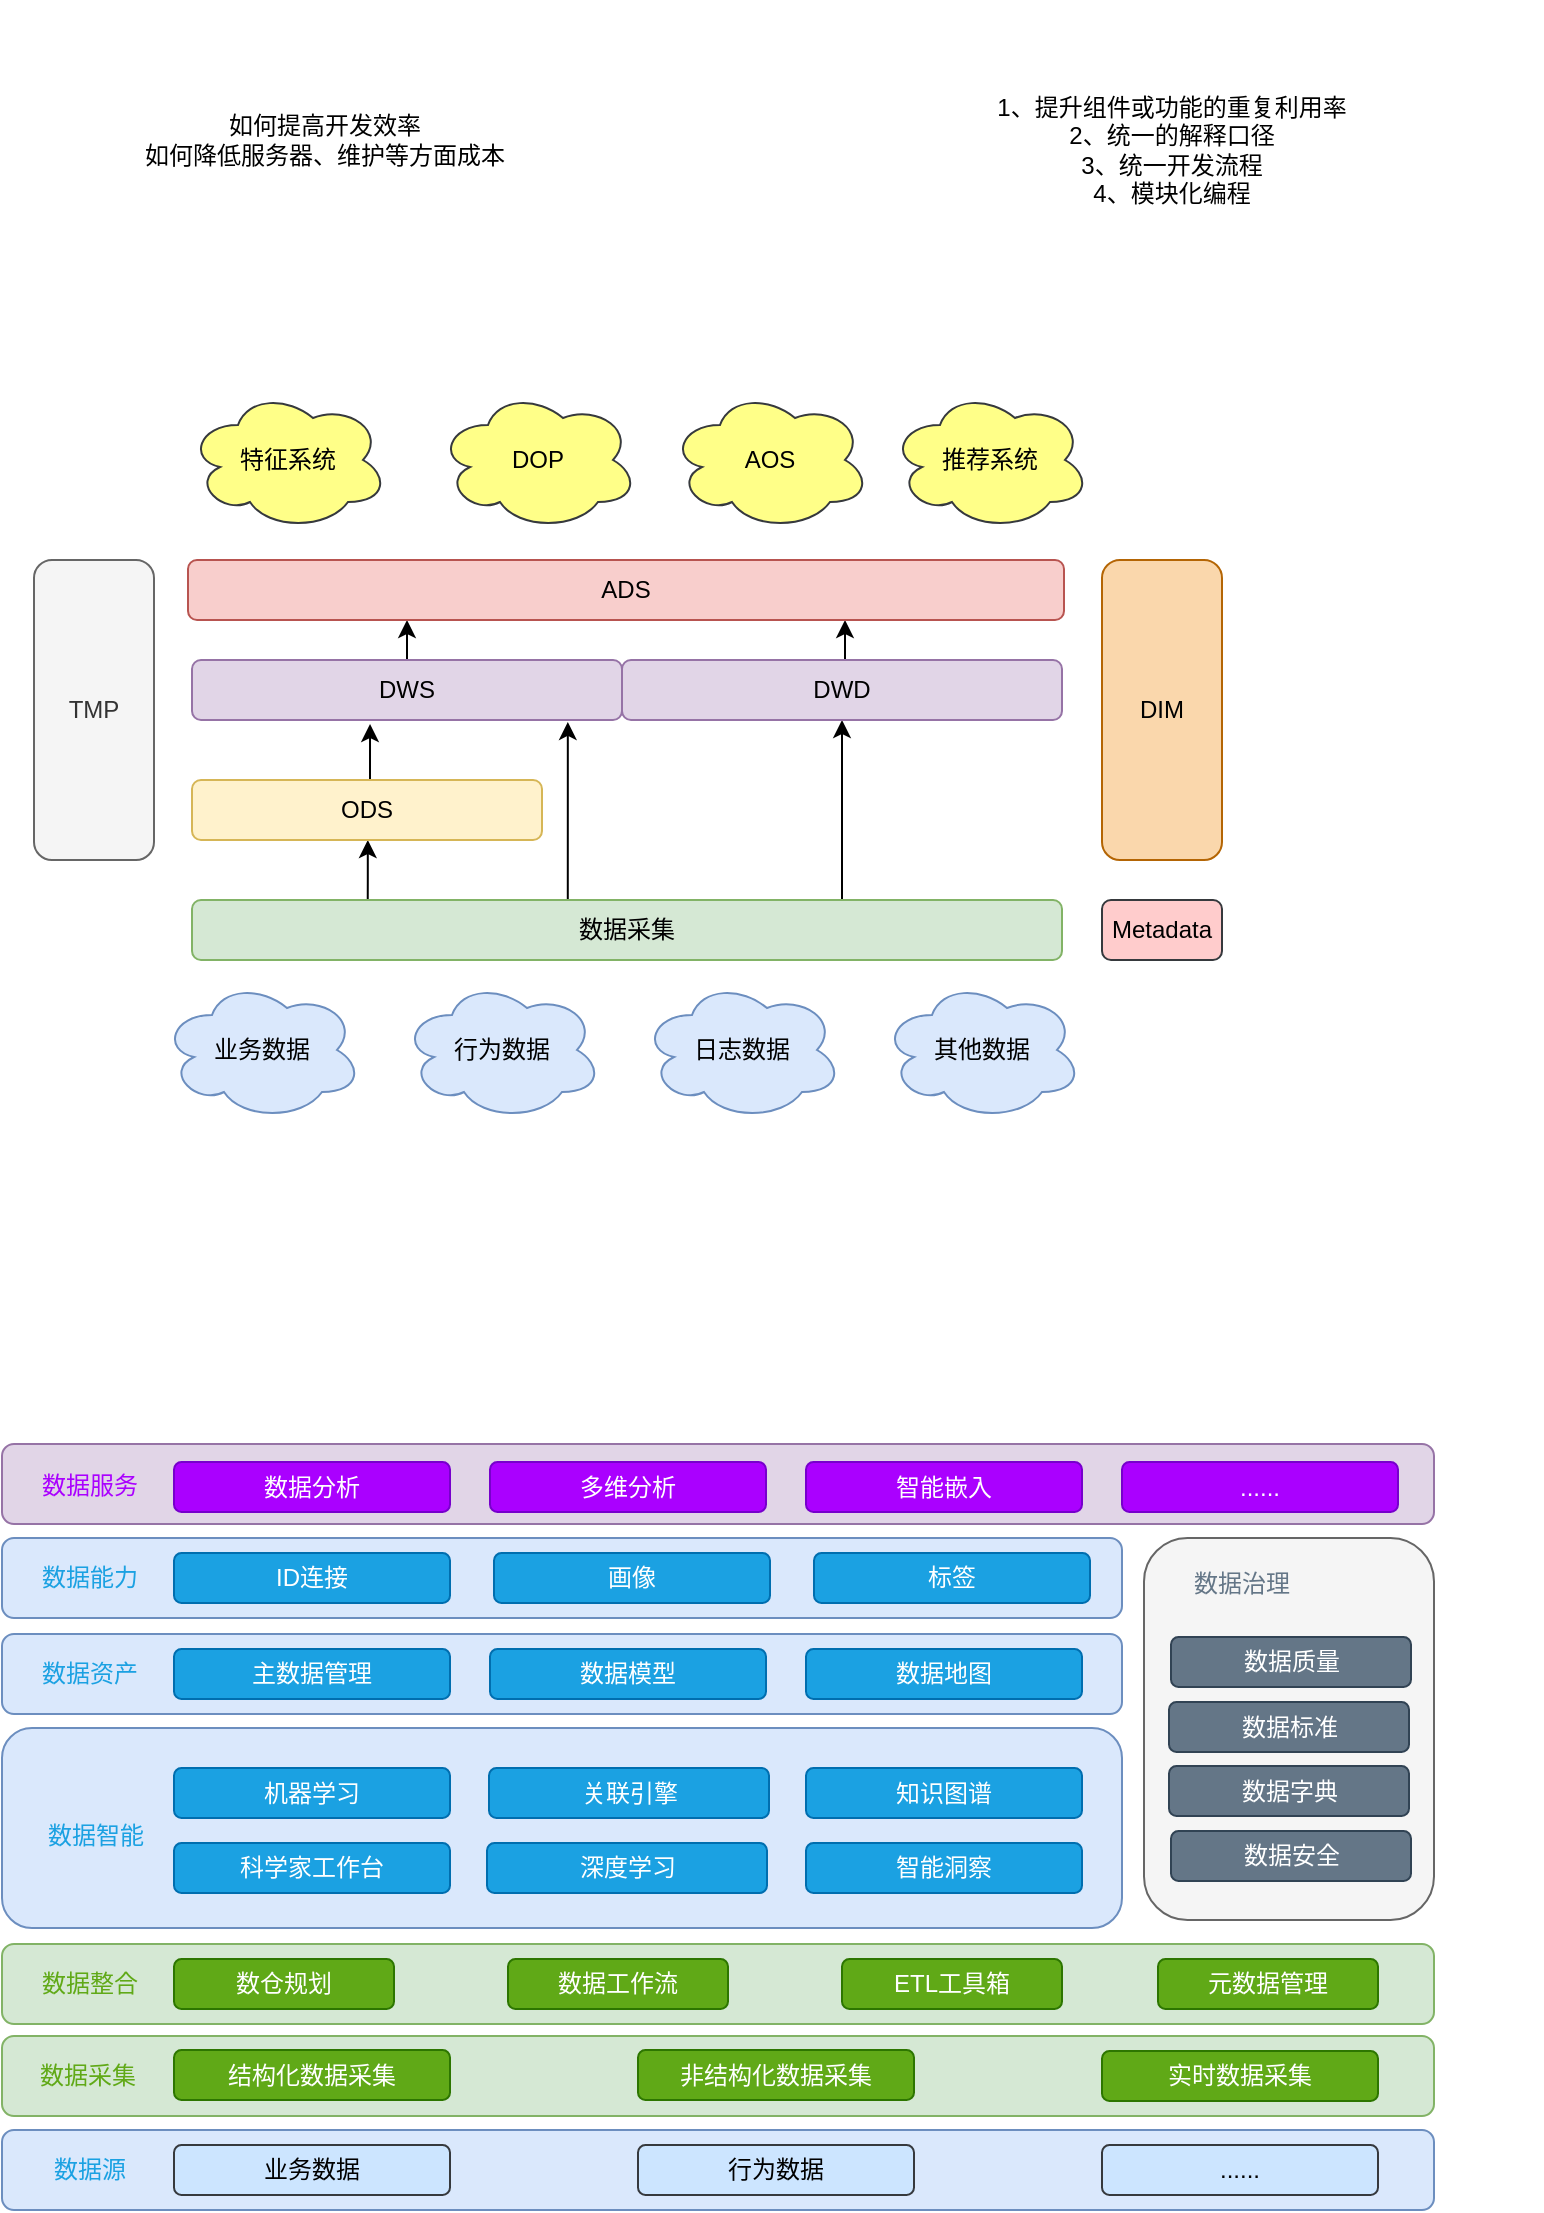 <mxfile version="11.3.0" type="device" pages="5"><diagram id="6c3qtAD3BgHvBslGEwWX" name="数据架构"><mxGraphModel dx="946" dy="680" grid="1" gridSize="10" guides="1" tooltips="1" connect="1" arrows="1" fold="1" page="1" pageScale="1" pageWidth="827" pageHeight="1169" math="0" shadow="0"><root><mxCell id="0"/><mxCell id="1" parent="0"/><mxCell id="enXeZuUhlpgnnDHFtkpP-1" value="业务数据" style="ellipse;shape=cloud;whiteSpace=wrap;html=1;fillColor=#dae8fc;strokeColor=#6c8ebf;" parent="1" vertex="1"><mxGeometry x="110" y="520" width="100" height="70" as="geometry"/></mxCell><mxCell id="enXeZuUhlpgnnDHFtkpP-2" value="行为数据" style="ellipse;shape=cloud;whiteSpace=wrap;html=1;fillColor=#dae8fc;strokeColor=#6c8ebf;" parent="1" vertex="1"><mxGeometry x="230" y="520" width="100" height="70" as="geometry"/></mxCell><mxCell id="enXeZuUhlpgnnDHFtkpP-3" value="日志数据" style="ellipse;shape=cloud;whiteSpace=wrap;html=1;fillColor=#dae8fc;strokeColor=#6c8ebf;" parent="1" vertex="1"><mxGeometry x="350" y="520" width="100" height="70" as="geometry"/></mxCell><mxCell id="enXeZuUhlpgnnDHFtkpP-4" value="其他数据" style="ellipse;shape=cloud;whiteSpace=wrap;html=1;fillColor=#dae8fc;strokeColor=#6c8ebf;" parent="1" vertex="1"><mxGeometry x="470" y="520" width="100" height="70" as="geometry"/></mxCell><mxCell id="enXeZuUhlpgnnDHFtkpP-12" style="edgeStyle=orthogonalEdgeStyle;rounded=0;orthogonalLoop=1;jettySize=auto;html=1;exitX=0.202;exitY=0;exitDx=0;exitDy=0;exitPerimeter=0;" parent="1" source="enXeZuUhlpgnnDHFtkpP-6" target="enXeZuUhlpgnnDHFtkpP-8" edge="1"><mxGeometry relative="1" as="geometry"><Array as="points"><mxPoint x="213" y="470"/><mxPoint x="213" y="470"/></Array></mxGeometry></mxCell><mxCell id="enXeZuUhlpgnnDHFtkpP-13" style="edgeStyle=orthogonalEdgeStyle;rounded=0;orthogonalLoop=1;jettySize=auto;html=1;exitX=0.5;exitY=0;exitDx=0;exitDy=0;entryX=0.874;entryY=1.033;entryDx=0;entryDy=0;entryPerimeter=0;" parent="1" source="enXeZuUhlpgnnDHFtkpP-6" target="enXeZuUhlpgnnDHFtkpP-9" edge="1"><mxGeometry relative="1" as="geometry"><Array as="points"><mxPoint x="313" y="480"/></Array></mxGeometry></mxCell><mxCell id="enXeZuUhlpgnnDHFtkpP-14" style="edgeStyle=orthogonalEdgeStyle;rounded=0;orthogonalLoop=1;jettySize=auto;html=1;exitX=0.75;exitY=0;exitDx=0;exitDy=0;entryX=0.5;entryY=1;entryDx=0;entryDy=0;" parent="1" source="enXeZuUhlpgnnDHFtkpP-6" target="enXeZuUhlpgnnDHFtkpP-10" edge="1"><mxGeometry relative="1" as="geometry"><Array as="points"><mxPoint x="450" y="480"/></Array></mxGeometry></mxCell><mxCell id="enXeZuUhlpgnnDHFtkpP-6" value="数据采集" style="rounded=1;whiteSpace=wrap;html=1;fillColor=#d5e8d4;strokeColor=#82b366;" parent="1" vertex="1"><mxGeometry x="125" y="480" width="435" height="30" as="geometry"/></mxCell><mxCell id="enXeZuUhlpgnnDHFtkpP-18" style="edgeStyle=orthogonalEdgeStyle;rounded=0;orthogonalLoop=1;jettySize=auto;html=1;exitX=0.5;exitY=0;exitDx=0;exitDy=0;entryX=0.414;entryY=1.067;entryDx=0;entryDy=0;entryPerimeter=0;" parent="1" source="enXeZuUhlpgnnDHFtkpP-8" target="enXeZuUhlpgnnDHFtkpP-9" edge="1"><mxGeometry relative="1" as="geometry"/></mxCell><mxCell id="enXeZuUhlpgnnDHFtkpP-8" value="ODS" style="rounded=1;whiteSpace=wrap;html=1;fillColor=#fff2cc;strokeColor=#d6b656;" parent="1" vertex="1"><mxGeometry x="125" y="420" width="175" height="30" as="geometry"/></mxCell><mxCell id="enXeZuUhlpgnnDHFtkpP-16" style="edgeStyle=orthogonalEdgeStyle;rounded=0;orthogonalLoop=1;jettySize=auto;html=1;exitX=0.5;exitY=0;exitDx=0;exitDy=0;entryX=0.25;entryY=1;entryDx=0;entryDy=0;" parent="1" source="enXeZuUhlpgnnDHFtkpP-9" target="enXeZuUhlpgnnDHFtkpP-15" edge="1"><mxGeometry relative="1" as="geometry"/></mxCell><mxCell id="enXeZuUhlpgnnDHFtkpP-9" value="DWS" style="rounded=1;whiteSpace=wrap;html=1;fillColor=#e1d5e7;strokeColor=#9673a6;" parent="1" vertex="1"><mxGeometry x="125" y="360" width="215" height="30" as="geometry"/></mxCell><mxCell id="enXeZuUhlpgnnDHFtkpP-17" style="edgeStyle=orthogonalEdgeStyle;rounded=0;orthogonalLoop=1;jettySize=auto;html=1;exitX=0.5;exitY=0;exitDx=0;exitDy=0;entryX=0.75;entryY=1;entryDx=0;entryDy=0;" parent="1" source="enXeZuUhlpgnnDHFtkpP-10" target="enXeZuUhlpgnnDHFtkpP-15" edge="1"><mxGeometry relative="1" as="geometry"/></mxCell><mxCell id="enXeZuUhlpgnnDHFtkpP-10" value="DWD" style="rounded=1;whiteSpace=wrap;html=1;fillColor=#e1d5e7;strokeColor=#9673a6;" parent="1" vertex="1"><mxGeometry x="340" y="360" width="220" height="30" as="geometry"/></mxCell><mxCell id="enXeZuUhlpgnnDHFtkpP-15" value="ADS" style="rounded=1;whiteSpace=wrap;html=1;fillColor=#f8cecc;strokeColor=#b85450;" parent="1" vertex="1"><mxGeometry x="123" y="310" width="438" height="30" as="geometry"/></mxCell><mxCell id="enXeZuUhlpgnnDHFtkpP-20" value="TMP" style="rounded=1;whiteSpace=wrap;html=1;fillColor=#f5f5f5;strokeColor=#666666;fontColor=#333333;" parent="1" vertex="1"><mxGeometry x="46" y="310" width="60" height="150" as="geometry"/></mxCell><mxCell id="enXeZuUhlpgnnDHFtkpP-21" value="DIM" style="rounded=1;whiteSpace=wrap;html=1;fillColor=#fad7ac;strokeColor=#b46504;" parent="1" vertex="1"><mxGeometry x="580" y="310" width="60" height="150" as="geometry"/></mxCell><mxCell id="enXeZuUhlpgnnDHFtkpP-23" value="Metadata" style="rounded=1;whiteSpace=wrap;html=1;fillColor=#ffcccc;strokeColor=#36393d;" parent="1" vertex="1"><mxGeometry x="580" y="480" width="60" height="30" as="geometry"/></mxCell><mxCell id="enXeZuUhlpgnnDHFtkpP-24" value="" style="rounded=1;whiteSpace=wrap;html=1;fillColor=#dae8fc;strokeColor=#6c8ebf;" parent="1" vertex="1"><mxGeometry x="30" y="1095" width="716" height="40" as="geometry"/></mxCell><mxCell id="enXeZuUhlpgnnDHFtkpP-25" value="业务数据" style="rounded=1;whiteSpace=wrap;html=1;fillColor=#cce5ff;strokeColor=#36393d;" parent="1" vertex="1"><mxGeometry x="116" y="1102.5" width="138" height="25" as="geometry"/></mxCell><mxCell id="enXeZuUhlpgnnDHFtkpP-26" value="行为数据" style="rounded=1;whiteSpace=wrap;html=1;fillColor=#cce5ff;strokeColor=#36393d;" parent="1" vertex="1"><mxGeometry x="348" y="1102.5" width="138" height="25" as="geometry"/></mxCell><mxCell id="enXeZuUhlpgnnDHFtkpP-27" value="......" style="rounded=1;whiteSpace=wrap;html=1;fillColor=#cce5ff;strokeColor=#36393d;" parent="1" vertex="1"><mxGeometry x="580" y="1102.5" width="138" height="25" as="geometry"/></mxCell><mxCell id="enXeZuUhlpgnnDHFtkpP-28" value="" style="rounded=1;whiteSpace=wrap;html=1;fillColor=#d5e8d4;strokeColor=#82b366;" parent="1" vertex="1"><mxGeometry x="30" y="1048" width="716" height="40" as="geometry"/></mxCell><mxCell id="enXeZuUhlpgnnDHFtkpP-29" value="结构化数据采集" style="rounded=1;whiteSpace=wrap;html=1;fillColor=#60a917;strokeColor=#2D7600;fontColor=#ffffff;" parent="1" vertex="1"><mxGeometry x="116" y="1055" width="138" height="25" as="geometry"/></mxCell><mxCell id="enXeZuUhlpgnnDHFtkpP-30" value="非结构化数据采集" style="rounded=1;whiteSpace=wrap;html=1;fillColor=#60a917;strokeColor=#2D7600;fontColor=#ffffff;" parent="1" vertex="1"><mxGeometry x="348" y="1055" width="138" height="25" as="geometry"/></mxCell><mxCell id="enXeZuUhlpgnnDHFtkpP-31" value="实时数据采集" style="rounded=1;whiteSpace=wrap;html=1;fillColor=#60a917;strokeColor=#2D7600;fontColor=#ffffff;" parent="1" vertex="1"><mxGeometry x="580" y="1055.5" width="138" height="25" as="geometry"/></mxCell><mxCell id="enXeZuUhlpgnnDHFtkpP-32" value="" style="rounded=1;whiteSpace=wrap;html=1;fillColor=#d5e8d4;strokeColor=#82b366;" parent="1" vertex="1"><mxGeometry x="30" y="1002" width="716" height="40" as="geometry"/></mxCell><mxCell id="enXeZuUhlpgnnDHFtkpP-33" value="数仓规划" style="rounded=1;whiteSpace=wrap;html=1;fillColor=#60a917;strokeColor=#2D7600;fontColor=#ffffff;" parent="1" vertex="1"><mxGeometry x="116" y="1009.5" width="110" height="25" as="geometry"/></mxCell><mxCell id="enXeZuUhlpgnnDHFtkpP-34" value="数据工作流" style="rounded=1;whiteSpace=wrap;html=1;fillColor=#60a917;strokeColor=#2D7600;fontColor=#ffffff;" parent="1" vertex="1"><mxGeometry x="283" y="1009.5" width="110" height="25" as="geometry"/></mxCell><mxCell id="enXeZuUhlpgnnDHFtkpP-35" value="ETL工具箱" style="rounded=1;whiteSpace=wrap;html=1;fillColor=#60a917;strokeColor=#2D7600;fontColor=#ffffff;" parent="1" vertex="1"><mxGeometry x="450" y="1009.5" width="110" height="25" as="geometry"/></mxCell><mxCell id="enXeZuUhlpgnnDHFtkpP-36" value="元数据管理" style="rounded=1;whiteSpace=wrap;html=1;fillColor=#60a917;strokeColor=#2D7600;fontColor=#ffffff;" parent="1" vertex="1"><mxGeometry x="608" y="1009.5" width="110" height="25" as="geometry"/></mxCell><mxCell id="enXeZuUhlpgnnDHFtkpP-37" value="" style="rounded=1;whiteSpace=wrap;html=1;fillColor=#dae8fc;strokeColor=#6c8ebf;" parent="1" vertex="1"><mxGeometry x="30" y="894" width="560" height="100" as="geometry"/></mxCell><mxCell id="enXeZuUhlpgnnDHFtkpP-38" value="科学家工作台" style="rounded=1;whiteSpace=wrap;html=1;fillColor=#1ba1e2;strokeColor=#006EAF;fontColor=#ffffff;" parent="1" vertex="1"><mxGeometry x="116" y="951.5" width="138" height="25" as="geometry"/></mxCell><mxCell id="enXeZuUhlpgnnDHFtkpP-39" value="机器学习" style="rounded=1;whiteSpace=wrap;html=1;fillColor=#1ba1e2;strokeColor=#006EAF;fontColor=#ffffff;" parent="1" vertex="1"><mxGeometry x="116" y="914" width="138" height="25" as="geometry"/></mxCell><mxCell id="enXeZuUhlpgnnDHFtkpP-40" value="深度学习" style="rounded=1;whiteSpace=wrap;html=1;fillColor=#1ba1e2;strokeColor=#006EAF;fontColor=#ffffff;" parent="1" vertex="1"><mxGeometry x="272.5" y="951.5" width="140" height="25" as="geometry"/></mxCell><mxCell id="enXeZuUhlpgnnDHFtkpP-41" value="知识图谱" style="rounded=1;whiteSpace=wrap;html=1;fillColor=#1ba1e2;strokeColor=#006EAF;fontColor=#ffffff;" parent="1" vertex="1"><mxGeometry x="432" y="914" width="138" height="25" as="geometry"/></mxCell><mxCell id="enXeZuUhlpgnnDHFtkpP-42" value="关联引擎" style="rounded=1;whiteSpace=wrap;html=1;fillColor=#1ba1e2;strokeColor=#006EAF;fontColor=#ffffff;" parent="1" vertex="1"><mxGeometry x="273.5" y="914" width="140" height="25" as="geometry"/></mxCell><mxCell id="enXeZuUhlpgnnDHFtkpP-43" value="智能洞察" style="rounded=1;whiteSpace=wrap;html=1;fillColor=#1ba1e2;strokeColor=#006EAF;fontColor=#ffffff;" parent="1" vertex="1"><mxGeometry x="432" y="951.5" width="138" height="25" as="geometry"/></mxCell><mxCell id="enXeZuUhlpgnnDHFtkpP-44" value="" style="rounded=1;whiteSpace=wrap;html=1;fillColor=#dae8fc;strokeColor=#6c8ebf;" parent="1" vertex="1"><mxGeometry x="30" y="847" width="560" height="40" as="geometry"/></mxCell><mxCell id="enXeZuUhlpgnnDHFtkpP-45" value="主数据管理" style="rounded=1;whiteSpace=wrap;html=1;fillColor=#1ba1e2;strokeColor=#006EAF;fontColor=#ffffff;" parent="1" vertex="1"><mxGeometry x="116" y="854.5" width="138" height="25" as="geometry"/></mxCell><mxCell id="enXeZuUhlpgnnDHFtkpP-46" value="数据模型" style="rounded=1;whiteSpace=wrap;html=1;fillColor=#1ba1e2;strokeColor=#006EAF;fontColor=#ffffff;" parent="1" vertex="1"><mxGeometry x="274" y="854.5" width="138" height="25" as="geometry"/></mxCell><mxCell id="enXeZuUhlpgnnDHFtkpP-47" value="数据地图" style="rounded=1;whiteSpace=wrap;html=1;fillColor=#1ba1e2;strokeColor=#006EAF;fontColor=#ffffff;" parent="1" vertex="1"><mxGeometry x="432" y="854.5" width="138" height="25" as="geometry"/></mxCell><mxCell id="enXeZuUhlpgnnDHFtkpP-48" value="" style="rounded=1;whiteSpace=wrap;html=1;fillColor=#dae8fc;strokeColor=#6c8ebf;" parent="1" vertex="1"><mxGeometry x="30" y="799" width="560" height="40" as="geometry"/></mxCell><mxCell id="enXeZuUhlpgnnDHFtkpP-49" value="ID连接" style="rounded=1;whiteSpace=wrap;html=1;fillColor=#1ba1e2;strokeColor=#006EAF;fontColor=#ffffff;" parent="1" vertex="1"><mxGeometry x="116" y="806.5" width="138" height="25" as="geometry"/></mxCell><mxCell id="enXeZuUhlpgnnDHFtkpP-50" value="画像" style="rounded=1;whiteSpace=wrap;html=1;fillColor=#1ba1e2;strokeColor=#006EAF;fontColor=#ffffff;" parent="1" vertex="1"><mxGeometry x="276" y="806.5" width="138" height="25" as="geometry"/></mxCell><mxCell id="enXeZuUhlpgnnDHFtkpP-51" value="标签" style="rounded=1;whiteSpace=wrap;html=1;fillColor=#1ba1e2;strokeColor=#006EAF;fontColor=#ffffff;" parent="1" vertex="1"><mxGeometry x="436" y="806.5" width="138" height="25" as="geometry"/></mxCell><mxCell id="enXeZuUhlpgnnDHFtkpP-52" value="" style="rounded=1;whiteSpace=wrap;html=1;fillColor=#e1d5e7;strokeColor=#9673a6;" parent="1" vertex="1"><mxGeometry x="30" y="752" width="716" height="40" as="geometry"/></mxCell><mxCell id="enXeZuUhlpgnnDHFtkpP-53" value="数据分析" style="rounded=1;whiteSpace=wrap;html=1;fillColor=#aa00ff;strokeColor=#7700CC;fontColor=#ffffff;" parent="1" vertex="1"><mxGeometry x="116" y="761" width="138" height="25" as="geometry"/></mxCell><mxCell id="enXeZuUhlpgnnDHFtkpP-54" value="多维分析" style="rounded=1;whiteSpace=wrap;html=1;fillColor=#aa00ff;strokeColor=#7700CC;fontColor=#ffffff;" parent="1" vertex="1"><mxGeometry x="274" y="761" width="138" height="25" as="geometry"/></mxCell><mxCell id="enXeZuUhlpgnnDHFtkpP-55" value="智能嵌入" style="rounded=1;whiteSpace=wrap;html=1;fillColor=#aa00ff;strokeColor=#7700CC;fontColor=#ffffff;" parent="1" vertex="1"><mxGeometry x="432" y="761" width="138" height="25" as="geometry"/></mxCell><mxCell id="enXeZuUhlpgnnDHFtkpP-56" value="......" style="rounded=1;whiteSpace=wrap;html=1;fillColor=#aa00ff;strokeColor=#7700CC;fontColor=#ffffff;" parent="1" vertex="1"><mxGeometry x="590" y="761" width="138" height="25" as="geometry"/></mxCell><mxCell id="enXeZuUhlpgnnDHFtkpP-57" value="" style="rounded=1;whiteSpace=wrap;html=1;fillColor=#f5f5f5;strokeColor=#666666;fontColor=#333333;" parent="1" vertex="1"><mxGeometry x="601" y="799" width="145" height="191" as="geometry"/></mxCell><mxCell id="enXeZuUhlpgnnDHFtkpP-58" value="数据质量" style="rounded=1;whiteSpace=wrap;html=1;fillColor=#647687;strokeColor=#314354;fontColor=#ffffff;" parent="1" vertex="1"><mxGeometry x="614.5" y="848.5" width="120" height="25" as="geometry"/></mxCell><mxCell id="enXeZuUhlpgnnDHFtkpP-59" value="数据标准" style="rounded=1;whiteSpace=wrap;html=1;fillColor=#647687;strokeColor=#314354;fontColor=#ffffff;" parent="1" vertex="1"><mxGeometry x="613.5" y="881" width="120" height="25" as="geometry"/></mxCell><mxCell id="enXeZuUhlpgnnDHFtkpP-60" value="数据字典" style="rounded=1;whiteSpace=wrap;html=1;fillColor=#647687;strokeColor=#314354;fontColor=#ffffff;" parent="1" vertex="1"><mxGeometry x="613.5" y="913" width="120" height="25" as="geometry"/></mxCell><mxCell id="enXeZuUhlpgnnDHFtkpP-61" value="数据安全" style="rounded=1;whiteSpace=wrap;html=1;fillColor=#647687;strokeColor=#314354;fontColor=#ffffff;" parent="1" vertex="1"><mxGeometry x="614.5" y="945.5" width="120" height="25" as="geometry"/></mxCell><mxCell id="enXeZuUhlpgnnDHFtkpP-62" value="数据源" style="text;html=1;strokeColor=none;fillColor=none;align=center;verticalAlign=middle;whiteSpace=wrap;rounded=0;fontColor=#1BA1E2;" parent="1" vertex="1"><mxGeometry x="44" y="1105" width="60" height="20" as="geometry"/></mxCell><mxCell id="enXeZuUhlpgnnDHFtkpP-63" value="数据采集" style="text;html=1;strokeColor=none;fillColor=none;align=center;verticalAlign=middle;whiteSpace=wrap;rounded=0;fontColor=#60A917;" parent="1" vertex="1"><mxGeometry x="43" y="1058" width="60" height="20" as="geometry"/></mxCell><mxCell id="enXeZuUhlpgnnDHFtkpP-64" value="数据整合" style="text;html=1;strokeColor=none;fillColor=none;align=center;verticalAlign=middle;whiteSpace=wrap;rounded=0;fontColor=#60A917;" parent="1" vertex="1"><mxGeometry x="44" y="1012" width="60" height="20" as="geometry"/></mxCell><mxCell id="enXeZuUhlpgnnDHFtkpP-65" value="数据智能" style="text;html=1;strokeColor=none;fillColor=none;align=center;verticalAlign=middle;whiteSpace=wrap;rounded=0;fontColor=#1BA1E2;" parent="1" vertex="1"><mxGeometry x="46.5" y="938" width="60" height="20" as="geometry"/></mxCell><mxCell id="enXeZuUhlpgnnDHFtkpP-67" value="数据资产" style="text;html=1;strokeColor=none;fillColor=none;align=center;verticalAlign=middle;whiteSpace=wrap;rounded=0;fontColor=#1BA1E2;" parent="1" vertex="1"><mxGeometry x="44" y="857" width="60" height="20" as="geometry"/></mxCell><mxCell id="enXeZuUhlpgnnDHFtkpP-68" value="数据能力" style="text;html=1;strokeColor=none;fillColor=none;align=center;verticalAlign=middle;whiteSpace=wrap;rounded=0;fontColor=#1BA1E2;" parent="1" vertex="1"><mxGeometry x="44" y="809" width="60" height="20" as="geometry"/></mxCell><mxCell id="enXeZuUhlpgnnDHFtkpP-69" value="数据服务" style="text;html=1;strokeColor=none;fillColor=none;align=center;verticalAlign=middle;whiteSpace=wrap;rounded=0;fontColor=#AA00FF;" parent="1" vertex="1"><mxGeometry x="44" y="763" width="60" height="20" as="geometry"/></mxCell><mxCell id="enXeZuUhlpgnnDHFtkpP-70" value="数据治理" style="text;html=1;strokeColor=none;fillColor=none;align=center;verticalAlign=middle;whiteSpace=wrap;rounded=0;fontColor=#647687;" parent="1" vertex="1"><mxGeometry x="620" y="811.5" width="60" height="20" as="geometry"/></mxCell><mxCell id="EEf_a2k_hWwNbXC3I6LX-2" value="如何提高开发效率&lt;br&gt;如何降低服务器、维护等方面成本" style="text;html=1;strokeColor=none;fillColor=none;align=center;verticalAlign=middle;whiteSpace=wrap;rounded=0;" parent="1" vertex="1"><mxGeometry x="33" y="30" width="317" height="140" as="geometry"/></mxCell><mxCell id="EEf_a2k_hWwNbXC3I6LX-3" value="1、提升组件或功能的重复利用率&lt;br&gt;2、统一的解释口径&lt;br&gt;3、统一开发流程&lt;br&gt;4、模块化编程" style="text;html=1;strokeColor=none;fillColor=none;align=center;verticalAlign=middle;whiteSpace=wrap;rounded=0;" parent="1" vertex="1"><mxGeometry x="430" y="30" width="370" height="150" as="geometry"/></mxCell><mxCell id="OlYZdz8Wz3TIodsBEctM-2" value="特征系统" style="ellipse;shape=cloud;whiteSpace=wrap;html=1;fillColor=#ffff88;strokeColor=#36393d;" vertex="1" parent="1"><mxGeometry x="123" y="225" width="100" height="70" as="geometry"/></mxCell><mxCell id="OlYZdz8Wz3TIodsBEctM-3" value="DOP" style="ellipse;shape=cloud;whiteSpace=wrap;html=1;fillColor=#ffff88;strokeColor=#36393d;" vertex="1" parent="1"><mxGeometry x="248" y="225" width="100" height="70" as="geometry"/></mxCell><mxCell id="OlYZdz8Wz3TIodsBEctM-4" value="AOS" style="ellipse;shape=cloud;whiteSpace=wrap;html=1;fillColor=#ffff88;strokeColor=#36393d;" vertex="1" parent="1"><mxGeometry x="364" y="225" width="100" height="70" as="geometry"/></mxCell><mxCell id="OlYZdz8Wz3TIodsBEctM-5" value="推荐系统" style="ellipse;shape=cloud;whiteSpace=wrap;html=1;fillColor=#ffff88;strokeColor=#36393d;" vertex="1" parent="1"><mxGeometry x="474" y="225" width="100" height="70" as="geometry"/></mxCell></root></mxGraphModel></diagram><diagram id="DnPve-PlUpeB-wy_XYmV" name="产品架构"><mxGraphModel dx="946" dy="680" grid="1" gridSize="10" guides="1" tooltips="1" connect="1" arrows="1" fold="1" page="1" pageScale="1" pageWidth="827" pageHeight="1169" math="0" shadow="0"><root><mxCell id="7_oJxo0-LSlT3xbzhNPI-0"/><mxCell id="7_oJxo0-LSlT3xbzhNPI-1" parent="7_oJxo0-LSlT3xbzhNPI-0"/><mxCell id="7_oJxo0-LSlT3xbzhNPI-2" value="" style="rounded=1;whiteSpace=wrap;html=1;" parent="7_oJxo0-LSlT3xbzhNPI-1" vertex="1"><mxGeometry x="80" y="430" width="530" height="80" as="geometry"/></mxCell><mxCell id="7_oJxo0-LSlT3xbzhNPI-3" value="资源管理" style="rounded=1;whiteSpace=wrap;html=1;fillColor=#dae8fc;strokeColor=#6c8ebf;" parent="7_oJxo0-LSlT3xbzhNPI-1" vertex="1"><mxGeometry x="192.5" y="450" width="100" height="40" as="geometry"/></mxCell><mxCell id="7_oJxo0-LSlT3xbzhNPI-4" value="数据源管理" style="rounded=1;whiteSpace=wrap;html=1;fillColor=#dae8fc;strokeColor=#6c8ebf;" parent="7_oJxo0-LSlT3xbzhNPI-1" vertex="1"><mxGeometry x="307.5" y="450" width="100" height="40" as="geometry"/></mxCell><mxCell id="7_oJxo0-LSlT3xbzhNPI-5" value="" style="rounded=1;whiteSpace=wrap;html=1;" parent="7_oJxo0-LSlT3xbzhNPI-1" vertex="1"><mxGeometry x="80" y="340" width="530" height="80" as="geometry"/></mxCell><mxCell id="7_oJxo0-LSlT3xbzhNPI-6" value="数据交换" style="rounded=1;whiteSpace=wrap;html=1;fillColor=#dae8fc;strokeColor=#6c8ebf;" parent="7_oJxo0-LSlT3xbzhNPI-1" vertex="1"><mxGeometry x="130" y="360" width="100" height="40" as="geometry"/></mxCell><mxCell id="7_oJxo0-LSlT3xbzhNPI-7" value="离线开发" style="rounded=1;whiteSpace=wrap;html=1;fillColor=#dae8fc;strokeColor=#6c8ebf;" parent="7_oJxo0-LSlT3xbzhNPI-1" vertex="1"><mxGeometry x="245" y="360" width="100" height="40" as="geometry"/></mxCell><mxCell id="7_oJxo0-LSlT3xbzhNPI-8" value="实时开发" style="rounded=1;whiteSpace=wrap;html=1;fillColor=#dae8fc;strokeColor=#6c8ebf;" parent="7_oJxo0-LSlT3xbzhNPI-1" vertex="1"><mxGeometry x="363" y="360" width="100" height="40" as="geometry"/></mxCell><mxCell id="7_oJxo0-LSlT3xbzhNPI-9" value="算法开发" style="rounded=1;whiteSpace=wrap;html=1;fillColor=#dae8fc;strokeColor=#6c8ebf;" parent="7_oJxo0-LSlT3xbzhNPI-1" vertex="1"><mxGeometry x="481" y="360" width="100" height="40" as="geometry"/></mxCell><mxCell id="7_oJxo0-LSlT3xbzhNPI-10" value="" style="rounded=1;whiteSpace=wrap;html=1;" parent="7_oJxo0-LSlT3xbzhNPI-1" vertex="1"><mxGeometry x="80" y="250" width="530" height="80" as="geometry"/></mxCell><mxCell id="7_oJxo0-LSlT3xbzhNPI-11" value="元数据管理" style="rounded=1;whiteSpace=wrap;html=1;fillColor=#dae8fc;strokeColor=#6c8ebf;" parent="7_oJxo0-LSlT3xbzhNPI-1" vertex="1"><mxGeometry x="120" y="270" width="80" height="40" as="geometry"/></mxCell><mxCell id="7_oJxo0-LSlT3xbzhNPI-12" value="数据标准" style="rounded=1;whiteSpace=wrap;html=1;fillColor=#dae8fc;strokeColor=#6c8ebf;" parent="7_oJxo0-LSlT3xbzhNPI-1" vertex="1"><mxGeometry x="210" y="270" width="80" height="40" as="geometry"/></mxCell><mxCell id="7_oJxo0-LSlT3xbzhNPI-13" value="数据库表管理" style="rounded=1;whiteSpace=wrap;html=1;fillColor=#dae8fc;strokeColor=#6c8ebf;" parent="7_oJxo0-LSlT3xbzhNPI-1" vertex="1"><mxGeometry x="300" y="270" width="80" height="40" as="geometry"/></mxCell><mxCell id="7_oJxo0-LSlT3xbzhNPI-14" value="" style="rounded=1;whiteSpace=wrap;html=1;" parent="7_oJxo0-LSlT3xbzhNPI-1" vertex="1"><mxGeometry x="80" y="160" width="530" height="80" as="geometry"/></mxCell><mxCell id="7_oJxo0-LSlT3xbzhNPI-15" value="分析服务" style="rounded=1;whiteSpace=wrap;html=1;fillColor=#dae8fc;strokeColor=#6c8ebf;" parent="7_oJxo0-LSlT3xbzhNPI-1" vertex="1"><mxGeometry x="120" y="180" width="80" height="40" as="geometry"/></mxCell><mxCell id="7_oJxo0-LSlT3xbzhNPI-16" value="查询服务" style="rounded=1;whiteSpace=wrap;html=1;fillColor=#dae8fc;strokeColor=#6c8ebf;" parent="7_oJxo0-LSlT3xbzhNPI-1" vertex="1"><mxGeometry x="210" y="180" width="80" height="40" as="geometry"/></mxCell><mxCell id="7_oJxo0-LSlT3xbzhNPI-17" value="BI服务" style="rounded=1;whiteSpace=wrap;html=1;fillColor=#dae8fc;strokeColor=#6c8ebf;" parent="7_oJxo0-LSlT3xbzhNPI-1" vertex="1"><mxGeometry x="300" y="180" width="80" height="40" as="geometry"/></mxCell><mxCell id="7_oJxo0-LSlT3xbzhNPI-18" value="广告服务" style="rounded=1;whiteSpace=wrap;html=1;fillColor=#dae8fc;strokeColor=#6c8ebf;" parent="7_oJxo0-LSlT3xbzhNPI-1" vertex="1"><mxGeometry x="400" y="180" width="80" height="40" as="geometry"/></mxCell><mxCell id="7_oJxo0-LSlT3xbzhNPI-19" value="推荐服务" style="rounded=1;whiteSpace=wrap;html=1;fillColor=#dae8fc;strokeColor=#6c8ebf;" parent="7_oJxo0-LSlT3xbzhNPI-1" vertex="1"><mxGeometry x="500" y="180" width="80" height="40" as="geometry"/></mxCell><mxCell id="7_oJxo0-LSlT3xbzhNPI-20" value="基础服务" style="text;html=1;strokeColor=none;fillColor=none;align=center;verticalAlign=middle;whiteSpace=wrap;rounded=0;" parent="7_oJxo0-LSlT3xbzhNPI-1" vertex="1"><mxGeometry x="90" y="440" width="60" height="20" as="geometry"/></mxCell><mxCell id="7_oJxo0-LSlT3xbzhNPI-21" value="数据开发" style="text;html=1;strokeColor=none;fillColor=none;align=center;verticalAlign=middle;whiteSpace=wrap;rounded=0;" parent="7_oJxo0-LSlT3xbzhNPI-1" vertex="1"><mxGeometry x="90" y="340" width="60" height="20" as="geometry"/></mxCell><mxCell id="7_oJxo0-LSlT3xbzhNPI-22" value="资产管理" style="text;html=1;strokeColor=none;fillColor=none;align=center;verticalAlign=middle;whiteSpace=wrap;rounded=0;" parent="7_oJxo0-LSlT3xbzhNPI-1" vertex="1"><mxGeometry x="90" y="260" width="60" height="20" as="geometry"/></mxCell><mxCell id="7_oJxo0-LSlT3xbzhNPI-23" value="服务中心" style="text;html=1;strokeColor=none;fillColor=none;align=center;verticalAlign=middle;whiteSpace=wrap;rounded=0;" parent="7_oJxo0-LSlT3xbzhNPI-1" vertex="1"><mxGeometry x="90" y="170" width="60" height="20" as="geometry"/></mxCell><mxCell id="7_oJxo0-LSlT3xbzhNPI-24" value="" style="rounded=1;whiteSpace=wrap;html=1;" parent="7_oJxo0-LSlT3xbzhNPI-1" vertex="1"><mxGeometry x="80" y="70" width="530" height="80" as="geometry"/></mxCell><mxCell id="7_oJxo0-LSlT3xbzhNPI-25" value="DOP" style="rounded=1;whiteSpace=wrap;html=1;fillColor=#dae8fc;strokeColor=#6c8ebf;" parent="7_oJxo0-LSlT3xbzhNPI-1" vertex="1"><mxGeometry x="112.5" y="90" width="80" height="40" as="geometry"/></mxCell><mxCell id="7_oJxo0-LSlT3xbzhNPI-26" value="观天台" style="rounded=1;whiteSpace=wrap;html=1;fillColor=#dae8fc;strokeColor=#6c8ebf;" parent="7_oJxo0-LSlT3xbzhNPI-1" vertex="1"><mxGeometry x="205" y="90" width="80" height="40" as="geometry"/></mxCell><mxCell id="7_oJxo0-LSlT3xbzhNPI-27" value="特征系统" style="rounded=1;whiteSpace=wrap;html=1;fillColor=#dae8fc;strokeColor=#6c8ebf;" parent="7_oJxo0-LSlT3xbzhNPI-1" vertex="1"><mxGeometry x="297.5" y="90" width="80" height="40" as="geometry"/></mxCell><mxCell id="7_oJxo0-LSlT3xbzhNPI-28" value="推荐系统" style="rounded=1;whiteSpace=wrap;html=1;fillColor=#dae8fc;strokeColor=#6c8ebf;" parent="7_oJxo0-LSlT3xbzhNPI-1" vertex="1"><mxGeometry x="390" y="90" width="80" height="40" as="geometry"/></mxCell><mxCell id="7_oJxo0-LSlT3xbzhNPI-29" value="观云亭" style="rounded=1;whiteSpace=wrap;html=1;fillColor=#dae8fc;strokeColor=#6c8ebf;" parent="7_oJxo0-LSlT3xbzhNPI-1" vertex="1"><mxGeometry x="482.5" y="90" width="80" height="40" as="geometry"/></mxCell><mxCell id="7_oJxo0-LSlT3xbzhNPI-30" value="应用中心" style="text;html=1;strokeColor=none;fillColor=none;align=center;verticalAlign=middle;whiteSpace=wrap;rounded=0;" parent="7_oJxo0-LSlT3xbzhNPI-1" vertex="1"><mxGeometry x="82.5" y="70" width="60" height="20" as="geometry"/></mxCell><mxCell id="7_oJxo0-LSlT3xbzhNPI-31" value="" style="rounded=1;whiteSpace=wrap;html=1;" parent="7_oJxo0-LSlT3xbzhNPI-1" vertex="1"><mxGeometry x="620" y="70" width="180" height="440" as="geometry"/></mxCell><mxCell id="7_oJxo0-LSlT3xbzhNPI-32" value="消息中心" style="rounded=1;whiteSpace=wrap;html=1;fillColor=#dae8fc;strokeColor=#6c8ebf;" parent="7_oJxo0-LSlT3xbzhNPI-1" vertex="1"><mxGeometry x="660" y="110" width="100" height="40" as="geometry"/></mxCell><mxCell id="7_oJxo0-LSlT3xbzhNPI-33" value="用户中心" style="rounded=1;whiteSpace=wrap;html=1;fillColor=#dae8fc;strokeColor=#6c8ebf;" parent="7_oJxo0-LSlT3xbzhNPI-1" vertex="1"><mxGeometry x="660" y="170" width="100" height="40" as="geometry"/></mxCell><mxCell id="7_oJxo0-LSlT3xbzhNPI-34" value="权限中心" style="rounded=1;whiteSpace=wrap;html=1;fillColor=#dae8fc;strokeColor=#6c8ebf;" parent="7_oJxo0-LSlT3xbzhNPI-1" vertex="1"><mxGeometry x="660" y="230" width="100" height="40" as="geometry"/></mxCell><mxCell id="7_oJxo0-LSlT3xbzhNPI-35" value="调度中心" style="rounded=1;whiteSpace=wrap;html=1;fillColor=#dae8fc;strokeColor=#6c8ebf;" parent="7_oJxo0-LSlT3xbzhNPI-1" vertex="1"><mxGeometry x="660" y="290" width="100" height="40" as="geometry"/></mxCell><mxCell id="7_oJxo0-LSlT3xbzhNPI-36" value="日志中心" style="rounded=1;whiteSpace=wrap;html=1;fillColor=#dae8fc;strokeColor=#6c8ebf;" parent="7_oJxo0-LSlT3xbzhNPI-1" vertex="1"><mxGeometry x="660" y="350" width="100" height="40" as="geometry"/></mxCell><mxCell id="7_oJxo0-LSlT3xbzhNPI-37" value="组织架构" style="rounded=1;whiteSpace=wrap;html=1;fillColor=#dae8fc;strokeColor=#6c8ebf;" parent="7_oJxo0-LSlT3xbzhNPI-1" vertex="1"><mxGeometry x="660" y="410" width="100" height="40" as="geometry"/></mxCell><mxCell id="7_oJxo0-LSlT3xbzhNPI-38" value="平台通用管理" style="text;html=1;strokeColor=none;fillColor=none;align=center;verticalAlign=middle;whiteSpace=wrap;rounded=0;" parent="7_oJxo0-LSlT3xbzhNPI-1" vertex="1"><mxGeometry x="640" y="80" width="90" height="20" as="geometry"/></mxCell><mxCell id="8U0XPy5N4U1hxFNdKw2c-0" value="行为监控" style="rounded=1;whiteSpace=wrap;html=1;fillColor=#dae8fc;strokeColor=#6c8ebf;" parent="7_oJxo0-LSlT3xbzhNPI-1" vertex="1"><mxGeometry x="442.5" y="50" width="80" height="40" as="geometry"/></mxCell><mxCell id="8U0XPy5N4U1hxFNdKw2c-1" value="行为监控：商品A突然流量特别大" style="text;html=1;strokeColor=none;fillColor=none;align=center;verticalAlign=middle;whiteSpace=wrap;rounded=0;" parent="7_oJxo0-LSlT3xbzhNPI-1" vertex="1"><mxGeometry x="120" y="520" width="280" height="36" as="geometry"/></mxCell><mxCell id="d8jewXk7EdiKEo0CP75e-34" value="" style="group;fillColor=#FFFFFF;" parent="7_oJxo0-LSlT3xbzhNPI-1" vertex="1" connectable="0"><mxGeometry x="10.5" y="760" width="795" height="340" as="geometry"/></mxCell><mxCell id="d8jewXk7EdiKEo0CP75e-32" value="" style="rounded=0;whiteSpace=wrap;html=1;dashed=1;fillColor=#FAF7DD;strokeColor=#FEC764;" parent="d8jewXk7EdiKEo0CP75e-34" vertex="1"><mxGeometry x="645" width="150" height="340" as="geometry"/></mxCell><mxCell id="d8jewXk7EdiKEo0CP75e-0" value="结构化数据&lt;br&gt;RDBMS" style="rounded=0;whiteSpace=wrap;html=1;fillColor=#9ed29a;strokeColor=none;fontColor=#FFFFFF;" parent="d8jewXk7EdiKEo0CP75e-34" vertex="1"><mxGeometry x="120" y="285" width="160" height="40" as="geometry"/></mxCell><mxCell id="d8jewXk7EdiKEo0CP75e-1" value="非结构化数据&lt;br&gt;日志数据" style="rounded=0;whiteSpace=wrap;html=1;fillColor=#9ed29a;strokeColor=none;fontColor=#FFFFFF;" parent="d8jewXk7EdiKEo0CP75e-34" vertex="1"><mxGeometry x="290" y="285" width="160" height="40" as="geometry"/></mxCell><mxCell id="d8jewXk7EdiKEo0CP75e-2" value="半结构化数据&lt;br&gt;Mongo/Json" style="rounded=0;whiteSpace=wrap;html=1;fillColor=#9ed29a;strokeColor=none;fontColor=#FFFFFF;" parent="d8jewXk7EdiKEo0CP75e-34" vertex="1"><mxGeometry x="460" y="285" width="160" height="40" as="geometry"/></mxCell><mxCell id="d8jewXk7EdiKEo0CP75e-3" value="数据应用" style="rounded=0;whiteSpace=wrap;html=1;fillColor=#e63e56;fontColor=#FFFFFF;strokeColor=none;" parent="d8jewXk7EdiKEo0CP75e-34" vertex="1"><mxGeometry x="500" y="15" width="120" height="40" as="geometry"/></mxCell><mxCell id="d8jewXk7EdiKEo0CP75e-4" value="资源调度管理&lt;br&gt;Yarn" style="rounded=0;whiteSpace=wrap;html=1;fillColor=#f27277;fontColor=#FFFFFF;strokeColor=none;" parent="d8jewXk7EdiKEo0CP75e-34" vertex="1"><mxGeometry x="120" y="120" width="500" height="40" as="geometry"/></mxCell><mxCell id="d8jewXk7EdiKEo0CP75e-5" value="数据治理" style="rounded=0;whiteSpace=wrap;html=1;fillColor=#e63e56;fontColor=#FFFFFF;strokeColor=none;" parent="d8jewXk7EdiKEo0CP75e-34" vertex="1"><mxGeometry x="370" y="15" width="120" height="40" as="geometry"/></mxCell><mxCell id="d8jewXk7EdiKEo0CP75e-6" value="数据资产" style="rounded=0;whiteSpace=wrap;html=1;fillColor=#e63e56;fontColor=#FFFFFF;strokeColor=none;" parent="d8jewXk7EdiKEo0CP75e-34" vertex="1"><mxGeometry x="245" y="15" width="120" height="40" as="geometry"/></mxCell><mxCell id="d8jewXk7EdiKEo0CP75e-7" value="离线计算&lt;br&gt;Greenplum / Hive" style="rounded=0;whiteSpace=wrap;html=1;fillColor=#f53f4e;fontColor=#FFFFFF;strokeColor=none;" parent="d8jewXk7EdiKEo0CP75e-34" vertex="1"><mxGeometry x="120" y="68" width="160" height="40" as="geometry"/></mxCell><mxCell id="d8jewXk7EdiKEo0CP75e-8" value="分布式文件系统&lt;br&gt;Hadoop" style="rounded=0;whiteSpace=wrap;html=1;fillColor=#5eb98b;fontColor=#FFFFFF;strokeColor=none;" parent="d8jewXk7EdiKEo0CP75e-34" vertex="1"><mxGeometry x="375" y="174" width="245" height="40" as="geometry"/></mxCell><mxCell id="d8jewXk7EdiKEo0CP75e-9" value="分布式数据库&lt;br&gt;HBase/ Greenplum / ElasticSearch" style="rounded=0;whiteSpace=wrap;html=1;fillColor=#5eb98b;fontColor=#FFFFFF;strokeColor=none;" parent="d8jewXk7EdiKEo0CP75e-34" vertex="1"><mxGeometry x="120" y="174" width="245" height="40" as="geometry"/></mxCell><mxCell id="d8jewXk7EdiKEo0CP75e-11" value="数据采集&lt;br&gt;DCP / 行云" style="rounded=0;whiteSpace=wrap;html=1;fillColor=#e8ab79;fontColor=#FFFFFF;strokeColor=none;" parent="d8jewXk7EdiKEo0CP75e-34" vertex="1"><mxGeometry x="120" y="229" width="500" height="40" as="geometry"/></mxCell><mxCell id="d8jewXk7EdiKEo0CP75e-12" value="内存计算&lt;br&gt;Spark / Impala" style="rounded=0;whiteSpace=wrap;html=1;fillColor=#f53f4e;fontColor=#FFFFFF;strokeColor=none;" parent="d8jewXk7EdiKEo0CP75e-34" vertex="1"><mxGeometry x="290" y="68" width="160" height="40" as="geometry"/></mxCell><mxCell id="d8jewXk7EdiKEo0CP75e-13" value="流式计算&lt;br&gt;Spark Structured" style="rounded=0;whiteSpace=wrap;html=1;fillColor=#f53f4e;fontColor=#FFFFFF;strokeColor=none;" parent="d8jewXk7EdiKEo0CP75e-34" vertex="1"><mxGeometry x="460" y="68" width="160" height="40" as="geometry"/></mxCell><mxCell id="d8jewXk7EdiKEo0CP75e-14" value="数据集成" style="rounded=0;whiteSpace=wrap;html=1;fillColor=#e63e56;fontColor=#FFFFFF;strokeColor=none;" parent="d8jewXk7EdiKEo0CP75e-34" vertex="1"><mxGeometry x="120" y="15" width="120" height="40" as="geometry"/></mxCell><mxCell id="d8jewXk7EdiKEo0CP75e-15" value="工作流开发" style="rounded=0;whiteSpace=wrap;html=1;fillColor=#fec764;strokeColor=none;fontColor=#ffffff;" parent="d8jewXk7EdiKEo0CP75e-34" vertex="1"><mxGeometry x="660" y="15" width="120" height="40" as="geometry"/></mxCell><mxCell id="d8jewXk7EdiKEo0CP75e-16" value="权限管理" style="rounded=0;whiteSpace=wrap;html=1;fillColor=#fec764;strokeColor=none;fontColor=#ffffff;" parent="d8jewXk7EdiKEo0CP75e-34" vertex="1"><mxGeometry x="660" y="60" width="120" height="40" as="geometry"/></mxCell><mxCell id="d8jewXk7EdiKEo0CP75e-17" value="多租户管理" style="rounded=0;whiteSpace=wrap;html=1;fillColor=#fec764;strokeColor=none;fontColor=#ffffff;" parent="d8jewXk7EdiKEo0CP75e-34" vertex="1"><mxGeometry x="660" y="105" width="120" height="40" as="geometry"/></mxCell><mxCell id="d8jewXk7EdiKEo0CP75e-18" value="元数据管理" style="rounded=0;whiteSpace=wrap;html=1;fillColor=#fec764;strokeColor=none;fontColor=#ffffff;" parent="d8jewXk7EdiKEo0CP75e-34" vertex="1"><mxGeometry x="660" y="150" width="120" height="40" as="geometry"/></mxCell><mxCell id="d8jewXk7EdiKEo0CP75e-19" value="数据质量" style="rounded=0;whiteSpace=wrap;html=1;fillColor=#fec764;strokeColor=none;fontColor=#ffffff;" parent="d8jewXk7EdiKEo0CP75e-34" vertex="1"><mxGeometry x="660" y="195" width="120" height="40" as="geometry"/></mxCell><mxCell id="d8jewXk7EdiKEo0CP75e-20" value="秘钥管理" style="rounded=0;whiteSpace=wrap;html=1;fillColor=#fec764;strokeColor=none;fontColor=#ffffff;" parent="d8jewXk7EdiKEo0CP75e-34" vertex="1"><mxGeometry x="660" y="240" width="120" height="40" as="geometry"/></mxCell><mxCell id="d8jewXk7EdiKEo0CP75e-21" value="运维监控" style="rounded=0;whiteSpace=wrap;html=1;fillColor=#fec764;strokeColor=none;fontColor=#ffffff;" parent="d8jewXk7EdiKEo0CP75e-34" vertex="1"><mxGeometry x="660" y="285" width="120" height="40" as="geometry"/></mxCell><mxCell id="d8jewXk7EdiKEo0CP75e-24" value="数据加工" style="rounded=0;whiteSpace=wrap;html=1;fillColor=none;strokeColor=none;fontStyle=1" parent="d8jewXk7EdiKEo0CP75e-34" vertex="1"><mxGeometry y="15" width="120" height="40" as="geometry"/></mxCell><mxCell id="d8jewXk7EdiKEo0CP75e-25" value="数据计算" style="rounded=0;whiteSpace=wrap;html=1;fillColor=none;strokeColor=none;fontStyle=1" parent="d8jewXk7EdiKEo0CP75e-34" vertex="1"><mxGeometry y="67.5" width="120" height="40" as="geometry"/></mxCell><mxCell id="d8jewXk7EdiKEo0CP75e-26" value="资源管理" style="rounded=0;whiteSpace=wrap;html=1;fillColor=none;strokeColor=none;fontStyle=1" parent="d8jewXk7EdiKEo0CP75e-34" vertex="1"><mxGeometry y="120" width="120" height="40" as="geometry"/></mxCell><mxCell id="d8jewXk7EdiKEo0CP75e-27" value="数据存储" style="rounded=0;whiteSpace=wrap;html=1;fillColor=none;strokeColor=none;fontStyle=1" parent="d8jewXk7EdiKEo0CP75e-34" vertex="1"><mxGeometry y="174" width="120" height="40" as="geometry"/></mxCell><mxCell id="d8jewXk7EdiKEo0CP75e-28" value="数据集成" style="rounded=0;whiteSpace=wrap;html=1;fillColor=none;strokeColor=none;fontStyle=1" parent="d8jewXk7EdiKEo0CP75e-34" vertex="1"><mxGeometry y="229" width="120" height="40" as="geometry"/></mxCell><mxCell id="d8jewXk7EdiKEo0CP75e-29" value="数据源" style="rounded=0;whiteSpace=wrap;html=1;fillColor=none;strokeColor=none;fontStyle=1" parent="d8jewXk7EdiKEo0CP75e-34" vertex="1"><mxGeometry y="284" width="120" height="40" as="geometry"/></mxCell></root></mxGraphModel></diagram><diagram id="gqeMLWeDgJZDgpHVuX2J" name="元数据"><mxGraphModel dx="946" dy="680" grid="1" gridSize="10" guides="1" tooltips="1" connect="1" arrows="1" fold="1" page="1" pageScale="1" pageWidth="827" pageHeight="1169" math="0" shadow="0"><root><mxCell id="wVYCdBAqk9HZ8t__TohU-0"/><mxCell id="wVYCdBAqk9HZ8t__TohU-1" parent="wVYCdBAqk9HZ8t__TohU-0"/><mxCell id="wVYCdBAqk9HZ8t__TohU-19" value="" style="rounded=1;whiteSpace=wrap;html=1;fillColor=none;dashed=1;strokeWidth=3;strokeColor=#6c8ebf;" parent="wVYCdBAqk9HZ8t__TohU-1" vertex="1"><mxGeometry x="25" y="57" width="365" height="443" as="geometry"/></mxCell><mxCell id="wVYCdBAqk9HZ8t__TohU-9" value="" style="ellipse;whiteSpace=wrap;html=1;aspect=fixed;fillColor=none;strokeColor=#6c8ebf;" parent="wVYCdBAqk9HZ8t__TohU-1" vertex="1"><mxGeometry x="106" y="180" width="200" height="200" as="geometry"/></mxCell><mxCell id="wVYCdBAqk9HZ8t__TohU-3" value="&lt;font color=&quot;#000000&quot;&gt;事实&lt;/font&gt;" style="rounded=1;whiteSpace=wrap;html=1;fillColor=#e1d5e7;strokeColor=#9673a6;" parent="wVYCdBAqk9HZ8t__TohU-1" vertex="1"><mxGeometry x="156" y="160" width="100" height="40" as="geometry"/></mxCell><mxCell id="wVYCdBAqk9HZ8t__TohU-4" value="&lt;font color=&quot;#000000&quot;&gt;属性&lt;/font&gt;" style="rounded=1;whiteSpace=wrap;html=1;fillColor=#f8cecc;strokeColor=#b85450;" parent="wVYCdBAqk9HZ8t__TohU-1" vertex="1"><mxGeometry x="58" y="260" width="100" height="40" as="geometry"/></mxCell><mxCell id="wVYCdBAqk9HZ8t__TohU-5" value="&lt;font color=&quot;#000000&quot;&gt;层次&lt;/font&gt;" style="rounded=1;whiteSpace=wrap;html=1;fillColor=#fff2cc;strokeColor=#d6b656;" parent="wVYCdBAqk9HZ8t__TohU-1" vertex="1"><mxGeometry x="258" y="256" width="100" height="40" as="geometry"/></mxCell><mxCell id="wVYCdBAqk9HZ8t__TohU-6" value="&lt;font color=&quot;#000000&quot;&gt;维度&lt;/font&gt;" style="rounded=1;whiteSpace=wrap;html=1;fillColor=#ffe6cc;strokeColor=#d79b00;" parent="wVYCdBAqk9HZ8t__TohU-1" vertex="1"><mxGeometry x="155" y="360" width="100" height="40" as="geometry"/></mxCell><mxCell id="wVYCdBAqk9HZ8t__TohU-10" value="&lt;font color=&quot;#000000&quot;&gt;元数据&lt;/font&gt;" style="rounded=1;whiteSpace=wrap;html=1;fillColor=#d5e8d4;strokeColor=#82b366;" parent="wVYCdBAqk9HZ8t__TohU-1" vertex="1"><mxGeometry x="61" y="97" width="290" height="40" as="geometry"/></mxCell><mxCell id="wVYCdBAqk9HZ8t__TohU-11" value="统计信息" style="rounded=1;whiteSpace=wrap;html=1;fillColor=#dae8fc;strokeColor=#6c8ebf;" parent="wVYCdBAqk9HZ8t__TohU-1" vertex="1"><mxGeometry x="35" y="420" width="100" height="40" as="geometry"/></mxCell><mxCell id="wVYCdBAqk9HZ8t__TohU-12" value="关联关系" style="rounded=1;whiteSpace=wrap;html=1;fillColor=#dae8fc;strokeColor=#6c8ebf;" parent="wVYCdBAqk9HZ8t__TohU-1" vertex="1"><mxGeometry x="155" y="420" width="100" height="40" as="geometry"/></mxCell><mxCell id="wVYCdBAqk9HZ8t__TohU-13" value="操作记录" style="rounded=1;whiteSpace=wrap;html=1;fillColor=#dae8fc;strokeColor=#6c8ebf;" parent="wVYCdBAqk9HZ8t__TohU-1" vertex="1"><mxGeometry x="275" y="420" width="100" height="40" as="geometry"/></mxCell><mxCell id="wVYCdBAqk9HZ8t__TohU-14" value="&lt;font color=&quot;#000000&quot;&gt;管理系统&lt;/font&gt;" style="rounded=1;whiteSpace=wrap;html=1;fillColor=#d5e8d4;strokeColor=#82b366;" parent="wVYCdBAqk9HZ8t__TohU-1" vertex="1"><mxGeometry x="474" y="97" width="290" height="40" as="geometry"/></mxCell><mxCell id="wVYCdBAqk9HZ8t__TohU-15" value="数据检索" style="rounded=1;whiteSpace=wrap;html=1;fillColor=#f5f5f5;fontColor=#333333;strokeColor=#666666;" parent="wVYCdBAqk9HZ8t__TohU-1" vertex="1"><mxGeometry x="520" y="159" width="200" height="40" as="geometry"/></mxCell><mxCell id="wVYCdBAqk9HZ8t__TohU-16" value="血缘管理" style="rounded=1;whiteSpace=wrap;html=1;fillColor=#f5f5f5;fontColor=#333333;strokeColor=#666666;" parent="wVYCdBAqk9HZ8t__TohU-1" vertex="1"><mxGeometry x="520" y="210" width="200" height="40" as="geometry"/></mxCell><mxCell id="wVYCdBAqk9HZ8t__TohU-17" value="生命周期管理" style="rounded=1;whiteSpace=wrap;html=1;fillColor=#f5f5f5;fontColor=#333333;strokeColor=#666666;" parent="wVYCdBAqk9HZ8t__TohU-1" vertex="1"><mxGeometry x="520" y="260" width="200" height="40" as="geometry"/></mxCell><mxCell id="wVYCdBAqk9HZ8t__TohU-18" value="数据质量管理" style="rounded=1;whiteSpace=wrap;html=1;fillColor=#f5f5f5;fontColor=#333333;strokeColor=#666666;" parent="wVYCdBAqk9HZ8t__TohU-1" vertex="1"><mxGeometry x="520" y="310" width="200" height="40" as="geometry"/></mxCell><mxCell id="wVYCdBAqk9HZ8t__TohU-20" value="" style="rounded=1;whiteSpace=wrap;html=1;fillColor=none;dashed=1;strokeWidth=3;strokeColor=#6c8ebf;" parent="wVYCdBAqk9HZ8t__TohU-1" vertex="1"><mxGeometry x="436.5" y="54.5" width="365" height="443" as="geometry"/></mxCell></root></mxGraphModel></diagram><diagram id="B6Y1ECsoadhz9OhtTgUx" name="数据资产"><mxGraphModel dx="946" dy="680" grid="1" gridSize="10" guides="1" tooltips="1" connect="1" arrows="1" fold="1" page="1" pageScale="1" pageWidth="827" pageHeight="1169" math="0" shadow="0"><root><mxCell id="rZYJuE7tT9KoW1iGq3mB-0"/><mxCell id="rZYJuE7tT9KoW1iGq3mB-1" parent="rZYJuE7tT9KoW1iGq3mB-0"/><mxCell id="J2YfGxkjvP8NhUJt0aLn-0" value="业务数据" style="rounded=1;whiteSpace=wrap;html=1;" parent="rZYJuE7tT9KoW1iGq3mB-1" vertex="1"><mxGeometry x="110" y="280" width="120" height="40" as="geometry"/></mxCell><mxCell id="J2YfGxkjvP8NhUJt0aLn-1" value="行为数据" style="rounded=1;whiteSpace=wrap;html=1;" parent="rZYJuE7tT9KoW1iGq3mB-1" vertex="1"><mxGeometry x="240" y="280" width="120" height="40" as="geometry"/></mxCell><mxCell id="J2YfGxkjvP8NhUJt0aLn-2" value="日志数据" style="rounded=1;whiteSpace=wrap;html=1;" parent="rZYJuE7tT9KoW1iGq3mB-1" vertex="1"><mxGeometry x="370" y="280" width="120" height="40" as="geometry"/></mxCell><mxCell id="J2YfGxkjvP8NhUJt0aLn-3" value="ETL预处理数据" style="rounded=1;whiteSpace=wrap;html=1;" parent="rZYJuE7tT9KoW1iGq3mB-1" vertex="1"><mxGeometry x="110" y="230" width="380" height="40" as="geometry"/></mxCell><mxCell id="FpRKbJVlUs0e2FIz-L9s-0" value="维度数据" style="rounded=1;whiteSpace=wrap;html=1;" parent="rZYJuE7tT9KoW1iGq3mB-1" vertex="1"><mxGeometry x="110" y="90" width="380" height="130" as="geometry"/></mxCell><mxCell id="FpRKbJVlUs0e2FIz-L9s-1" value="功能数据" style="rounded=1;whiteSpace=wrap;html=1;" parent="rZYJuE7tT9KoW1iGq3mB-1" vertex="1"><mxGeometry x="100" y="10" width="380" height="40" as="geometry"/></mxCell><mxCell id="FpRKbJVlUs0e2FIz-L9s-2" value="供应链" style="rounded=1;whiteSpace=wrap;html=1;fillColor=#f5f5f5;strokeColor=#666666;fontColor=#333333;" parent="rZYJuE7tT9KoW1iGq3mB-1" vertex="1"><mxGeometry x="130" y="120" width="120" height="40" as="geometry"/></mxCell><mxCell id="FpRKbJVlUs0e2FIz-L9s-3" value="商品" style="rounded=1;whiteSpace=wrap;html=1;fillColor=#f5f5f5;strokeColor=#666666;fontColor=#333333;" parent="rZYJuE7tT9KoW1iGq3mB-1" vertex="1"><mxGeometry x="130" y="170" width="120" height="40" as="geometry"/></mxCell><mxCell id="FpRKbJVlUs0e2FIz-L9s-4" value="订单" style="rounded=1;whiteSpace=wrap;html=1;fillColor=#f5f5f5;strokeColor=#666666;fontColor=#333333;" parent="rZYJuE7tT9KoW1iGq3mB-1" vertex="1"><mxGeometry x="260" y="170" width="120" height="40" as="geometry"/></mxCell><mxCell id="FpRKbJVlUs0e2FIz-L9s-5" value="收货地址" style="rounded=1;whiteSpace=wrap;html=1;fillColor=#f5f5f5;strokeColor=#666666;fontColor=#333333;" parent="rZYJuE7tT9KoW1iGq3mB-1" vertex="1"><mxGeometry x="360" y="115" width="120" height="40" as="geometry"/></mxCell></root></mxGraphModel></diagram><diagram id="YqPdz3Rxv9DevivsQPxh" name="数据流"><mxGraphModel dx="946" dy="680" grid="1" gridSize="10" guides="1" tooltips="1" connect="1" arrows="1" fold="1" page="1" pageScale="1" pageWidth="827" pageHeight="1169" math="0" shadow="0"><root><mxCell id="JRExWpmdfMTu-tKAQPnH-0"/><mxCell id="JRExWpmdfMTu-tKAQPnH-1" parent="JRExWpmdfMTu-tKAQPnH-0"/><mxCell id="JRExWpmdfMTu-tKAQPnH-23" value="" style="rounded=0;whiteSpace=wrap;html=1;dashed=1;fontSize=13;" vertex="1" parent="JRExWpmdfMTu-tKAQPnH-1"><mxGeometry x="30" y="113" width="660" height="307" as="geometry"/></mxCell><mxCell id="JRExWpmdfMTu-tKAQPnH-10" style="edgeStyle=orthogonalEdgeStyle;rounded=0;orthogonalLoop=1;jettySize=auto;html=1;exitX=1;exitY=0.5;exitDx=0;exitDy=0;fontColor=#FFFFFF;strokeColor=#7EA6E0;" edge="1" parent="JRExWpmdfMTu-tKAQPnH-1" source="JRExWpmdfMTu-tKAQPnH-2" target="JRExWpmdfMTu-tKAQPnH-3"><mxGeometry relative="1" as="geometry"/></mxCell><mxCell id="JRExWpmdfMTu-tKAQPnH-22" style="edgeStyle=orthogonalEdgeStyle;rounded=0;orthogonalLoop=1;jettySize=auto;html=1;exitX=0.5;exitY=0;exitDx=0;exitDy=0;entryX=0;entryY=0.5;entryDx=0;entryDy=0;strokeColor=#7EA6E0;fontSize=13;fontColor=#7EA6E0;" edge="1" parent="JRExWpmdfMTu-tKAQPnH-1" source="JRExWpmdfMTu-tKAQPnH-2" target="JRExWpmdfMTu-tKAQPnH-6"><mxGeometry relative="1" as="geometry"/></mxCell><mxCell id="JRExWpmdfMTu-tKAQPnH-2" value="collect" style="ellipse;whiteSpace=wrap;html=1;aspect=fixed;strokeColor=#7EA6E0;fillColor=none;fontColor=#7EA6E0;fontSize=13;" vertex="1" parent="JRExWpmdfMTu-tKAQPnH-1"><mxGeometry x="50" y="320" width="60" height="60" as="geometry"/></mxCell><mxCell id="JRExWpmdfMTu-tKAQPnH-12" style="edgeStyle=orthogonalEdgeStyle;rounded=0;orthogonalLoop=1;jettySize=auto;html=1;exitX=0;exitY=0.7;exitDx=0;exitDy=0;entryX=0.5;entryY=1;entryDx=0;entryDy=0;fontColor=#FFFFFF;strokeColor=#7EA6E0;" edge="1" parent="JRExWpmdfMTu-tKAQPnH-1" source="JRExWpmdfMTu-tKAQPnH-3" target="JRExWpmdfMTu-tKAQPnH-6"><mxGeometry relative="1" as="geometry"/></mxCell><mxCell id="JRExWpmdfMTu-tKAQPnH-21" style="edgeStyle=orthogonalEdgeStyle;rounded=0;orthogonalLoop=1;jettySize=auto;html=1;exitX=0;exitY=0.5;exitDx=0;exitDy=0;entryX=0.5;entryY=1;entryDx=0;entryDy=0;strokeColor=#7EA6E0;fontSize=13;fontColor=#7EA6E0;" edge="1" parent="JRExWpmdfMTu-tKAQPnH-1" source="JRExWpmdfMTu-tKAQPnH-3" target="JRExWpmdfMTu-tKAQPnH-5"><mxGeometry relative="1" as="geometry"/></mxCell><mxCell id="JRExWpmdfMTu-tKAQPnH-3" value="&lt;font color=&quot;#7ea6e0&quot; style=&quot;font-size: 13px;&quot;&gt;Kafka&lt;/font&gt;" style="shape=cylinder;whiteSpace=wrap;html=1;boundedLbl=1;backgroundOutline=1;strokeColor=#7EA6E0;fillColor=none;fontColor=#FFFFFF;direction=south;fontSize=13;" vertex="1" parent="JRExWpmdfMTu-tKAQPnH-1"><mxGeometry x="150" y="320" width="390" height="60" as="geometry"/></mxCell><mxCell id="JRExWpmdfMTu-tKAQPnH-14" style="edgeStyle=orthogonalEdgeStyle;rounded=0;orthogonalLoop=1;jettySize=auto;html=1;exitX=1;exitY=0.5;exitDx=0;exitDy=0;fontColor=#FFFFFF;strokeColor=#7EA6E0;" edge="1" parent="JRExWpmdfMTu-tKAQPnH-1" source="JRExWpmdfMTu-tKAQPnH-5"><mxGeometry relative="1" as="geometry"><mxPoint x="410" y="210" as="targetPoint"/></mxGeometry></mxCell><mxCell id="JRExWpmdfMTu-tKAQPnH-15" style="edgeStyle=orthogonalEdgeStyle;rounded=0;orthogonalLoop=1;jettySize=auto;html=1;exitX=1;exitY=0.5;exitDx=0;exitDy=0;entryX=0.5;entryY=1;entryDx=0;entryDy=0;fontColor=#FFFFFF;strokeColor=#7EA6E0;" edge="1" parent="JRExWpmdfMTu-tKAQPnH-1" source="JRExWpmdfMTu-tKAQPnH-5" target="JRExWpmdfMTu-tKAQPnH-8"><mxGeometry relative="1" as="geometry"/></mxCell><mxCell id="JRExWpmdfMTu-tKAQPnH-5" value="APPS" style="rounded=0;whiteSpace=wrap;html=1;strokeColor=#7EA6E0;fillColor=none;fontColor=#7EA6E0;fontSize=13;" vertex="1" parent="JRExWpmdfMTu-tKAQPnH-1"><mxGeometry x="295" y="243" width="90" height="40" as="geometry"/></mxCell><mxCell id="JRExWpmdfMTu-tKAQPnH-13" style="edgeStyle=orthogonalEdgeStyle;rounded=0;orthogonalLoop=1;jettySize=auto;html=1;exitX=1;exitY=0.5;exitDx=0;exitDy=0;fontColor=#FFFFFF;strokeColor=#7EA6E0;" edge="1" parent="JRExWpmdfMTu-tKAQPnH-1" source="JRExWpmdfMTu-tKAQPnH-6" target="JRExWpmdfMTu-tKAQPnH-5"><mxGeometry relative="1" as="geometry"/></mxCell><mxCell id="JRExWpmdfMTu-tKAQPnH-6" value="ODS" style="shape=cylinder;whiteSpace=wrap;html=1;boundedLbl=1;backgroundOutline=1;strokeColor=#7EA6E0;fillColor=none;fontColor=#7EA6E0;fontSize=13;" vertex="1" parent="JRExWpmdfMTu-tKAQPnH-1"><mxGeometry x="170" y="243" width="60" height="40" as="geometry"/></mxCell><mxCell id="JRExWpmdfMTu-tKAQPnH-16" style="edgeStyle=orthogonalEdgeStyle;rounded=0;orthogonalLoop=1;jettySize=auto;html=1;exitX=1;exitY=0.5;exitDx=0;exitDy=0;entryX=0;entryY=0.5;entryDx=0;entryDy=0;fontColor=#FFFFFF;strokeColor=#7EA6E0;" edge="1" parent="JRExWpmdfMTu-tKAQPnH-1" source="JRExWpmdfMTu-tKAQPnH-7" target="JRExWpmdfMTu-tKAQPnH-8"><mxGeometry relative="1" as="geometry"><mxPoint x="462" y="186" as="sourcePoint"/></mxGeometry></mxCell><mxCell id="JRExWpmdfMTu-tKAQPnH-7" value="CDM" style="shape=cylinder;whiteSpace=wrap;html=1;boundedLbl=1;backgroundOutline=1;strokeColor=#7EA6E0;fillColor=none;fontColor=#7EA6E0;fontSize=13;" vertex="1" parent="JRExWpmdfMTu-tKAQPnH-1"><mxGeometry x="395" y="166" width="60" height="40" as="geometry"/></mxCell><mxCell id="JRExWpmdfMTu-tKAQPnH-17" style="edgeStyle=orthogonalEdgeStyle;rounded=0;orthogonalLoop=1;jettySize=auto;html=1;exitX=1;exitY=0.5;exitDx=0;exitDy=0;entryX=0.5;entryY=0;entryDx=0;entryDy=0;fontColor=#FFFFFF;strokeColor=#7EA6E0;" edge="1" parent="JRExWpmdfMTu-tKAQPnH-1" source="JRExWpmdfMTu-tKAQPnH-8" target="JRExWpmdfMTu-tKAQPnH-9"><mxGeometry relative="1" as="geometry"/></mxCell><mxCell id="JRExWpmdfMTu-tKAQPnH-8" value="ADM" style="shape=cylinder;whiteSpace=wrap;html=1;boundedLbl=1;backgroundOutline=1;strokeColor=#7EA6E0;fillColor=none;fontColor=#7EA6E0;fontSize=13;" vertex="1" parent="JRExWpmdfMTu-tKAQPnH-1"><mxGeometry x="475" y="166" width="60" height="40" as="geometry"/></mxCell><mxCell id="JRExWpmdfMTu-tKAQPnH-9" value="&lt;font style=&quot;font-size: 13px;&quot;&gt;Query&lt;/font&gt;" style="rounded=0;whiteSpace=wrap;html=1;strokeColor=#7EA6E0;fillColor=none;fontColor=#7EA6E0;fontSize=13;" vertex="1" parent="JRExWpmdfMTu-tKAQPnH-1"><mxGeometry x="570" y="330" width="90" height="40" as="geometry"/></mxCell><mxCell id="JRExWpmdfMTu-tKAQPnH-18" value="流处理" style="rounded=0;whiteSpace=wrap;html=1;strokeColor=#7EA6E0;fillColor=none;fontColor=#7EA6E0;dashed=1;fontSize=13;" vertex="1" parent="JRExWpmdfMTu-tKAQPnH-1"><mxGeometry x="299" y="163" width="80" height="20" as="geometry"/></mxCell><mxCell id="JRExWpmdfMTu-tKAQPnH-19" value="批处理" style="rounded=0;whiteSpace=wrap;html=1;strokeColor=#7EA6E0;fillColor=none;fontColor=#7EA6E0;dashed=1;fontSize=13;" vertex="1" parent="JRExWpmdfMTu-tKAQPnH-1"><mxGeometry x="299" y="188" width="80" height="20" as="geometry"/></mxCell><mxCell id="JRExWpmdfMTu-tKAQPnH-20" value="存储过程" style="rounded=0;whiteSpace=wrap;html=1;strokeColor=#7EA6E0;fillColor=none;fontColor=#7EA6E0;dashed=1;fontSize=13;" vertex="1" parent="JRExWpmdfMTu-tKAQPnH-1"><mxGeometry x="299" y="213" width="80" height="20" as="geometry"/></mxCell></root></mxGraphModel></diagram></mxfile>